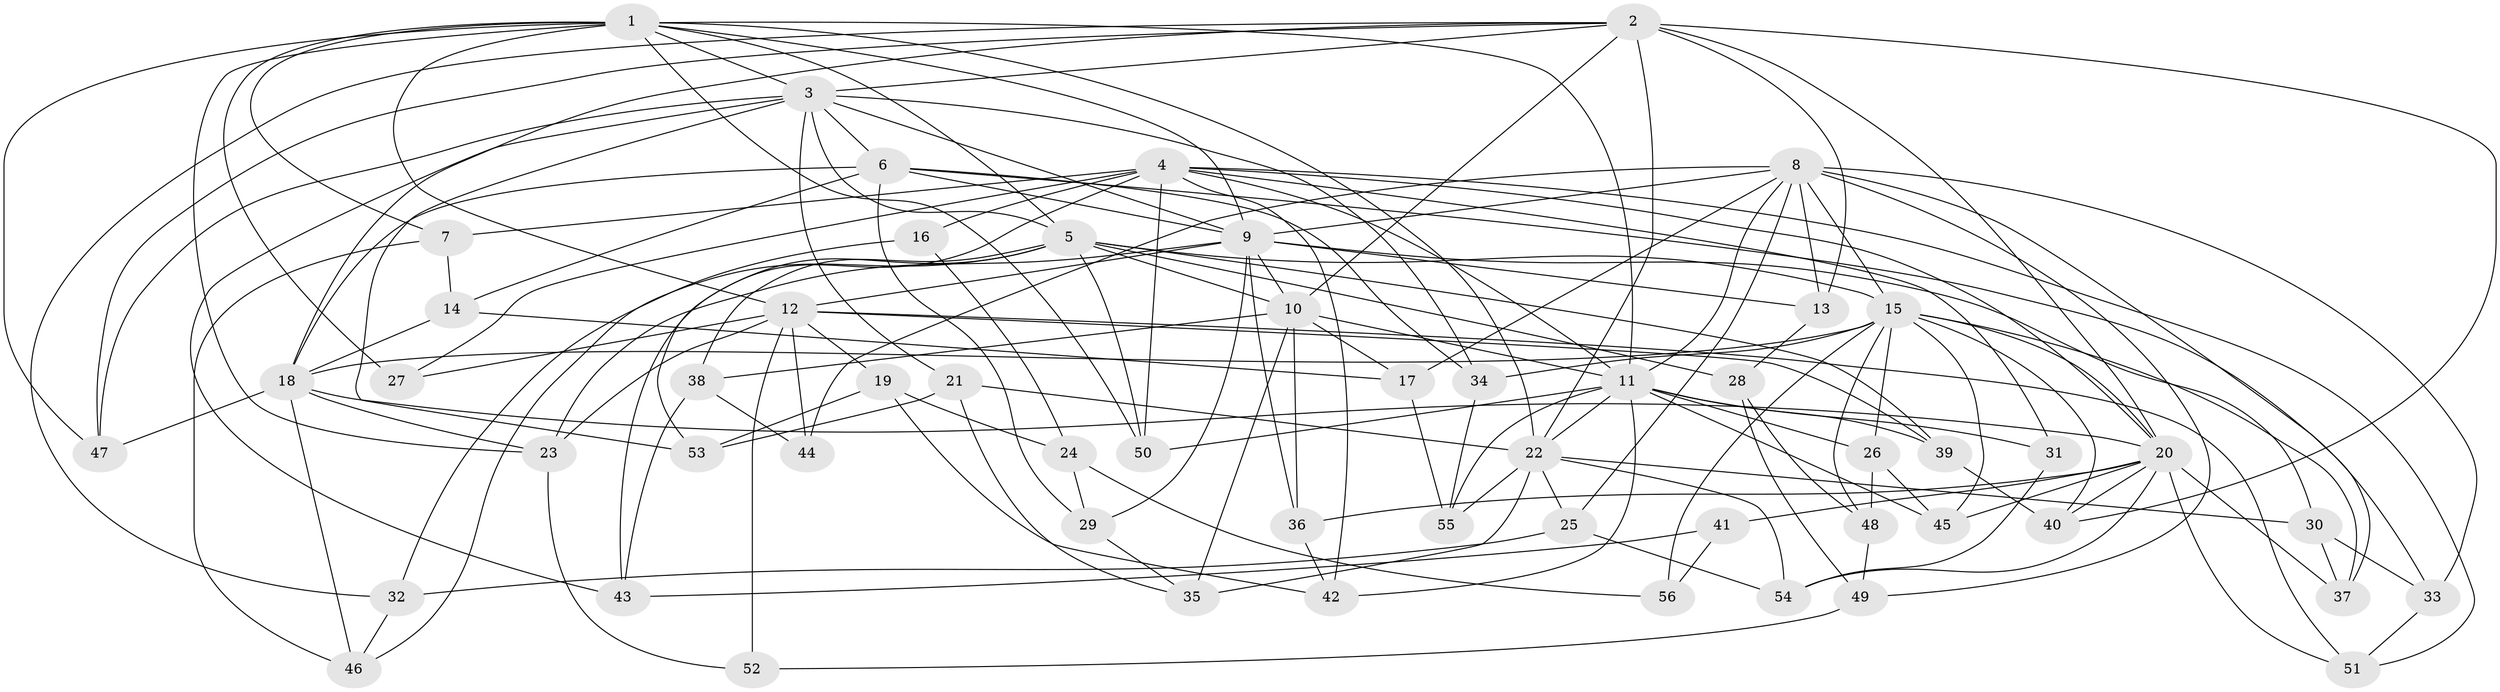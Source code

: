 // original degree distribution, {4: 1.0}
// Generated by graph-tools (version 1.1) at 2025/37/03/09/25 02:37:55]
// undirected, 56 vertices, 152 edges
graph export_dot {
graph [start="1"]
  node [color=gray90,style=filled];
  1;
  2;
  3;
  4;
  5;
  6;
  7;
  8;
  9;
  10;
  11;
  12;
  13;
  14;
  15;
  16;
  17;
  18;
  19;
  20;
  21;
  22;
  23;
  24;
  25;
  26;
  27;
  28;
  29;
  30;
  31;
  32;
  33;
  34;
  35;
  36;
  37;
  38;
  39;
  40;
  41;
  42;
  43;
  44;
  45;
  46;
  47;
  48;
  49;
  50;
  51;
  52;
  53;
  54;
  55;
  56;
  1 -- 3 [weight=1.0];
  1 -- 5 [weight=1.0];
  1 -- 7 [weight=1.0];
  1 -- 9 [weight=2.0];
  1 -- 11 [weight=1.0];
  1 -- 12 [weight=1.0];
  1 -- 22 [weight=1.0];
  1 -- 23 [weight=1.0];
  1 -- 27 [weight=1.0];
  1 -- 47 [weight=1.0];
  1 -- 50 [weight=1.0];
  2 -- 3 [weight=1.0];
  2 -- 10 [weight=1.0];
  2 -- 13 [weight=1.0];
  2 -- 18 [weight=1.0];
  2 -- 20 [weight=1.0];
  2 -- 22 [weight=2.0];
  2 -- 32 [weight=1.0];
  2 -- 40 [weight=1.0];
  2 -- 47 [weight=1.0];
  3 -- 5 [weight=1.0];
  3 -- 6 [weight=1.0];
  3 -- 9 [weight=1.0];
  3 -- 21 [weight=1.0];
  3 -- 34 [weight=1.0];
  3 -- 43 [weight=1.0];
  3 -- 47 [weight=1.0];
  3 -- 53 [weight=1.0];
  4 -- 7 [weight=1.0];
  4 -- 11 [weight=1.0];
  4 -- 16 [weight=2.0];
  4 -- 20 [weight=1.0];
  4 -- 27 [weight=1.0];
  4 -- 31 [weight=2.0];
  4 -- 42 [weight=1.0];
  4 -- 50 [weight=1.0];
  4 -- 51 [weight=1.0];
  4 -- 53 [weight=1.0];
  5 -- 10 [weight=1.0];
  5 -- 15 [weight=1.0];
  5 -- 28 [weight=1.0];
  5 -- 38 [weight=1.0];
  5 -- 39 [weight=1.0];
  5 -- 43 [weight=1.0];
  5 -- 46 [weight=1.0];
  5 -- 50 [weight=1.0];
  6 -- 9 [weight=1.0];
  6 -- 14 [weight=1.0];
  6 -- 18 [weight=2.0];
  6 -- 29 [weight=1.0];
  6 -- 33 [weight=1.0];
  6 -- 34 [weight=1.0];
  7 -- 14 [weight=1.0];
  7 -- 46 [weight=1.0];
  8 -- 9 [weight=1.0];
  8 -- 11 [weight=1.0];
  8 -- 13 [weight=1.0];
  8 -- 15 [weight=1.0];
  8 -- 17 [weight=1.0];
  8 -- 25 [weight=1.0];
  8 -- 33 [weight=1.0];
  8 -- 37 [weight=1.0];
  8 -- 44 [weight=1.0];
  8 -- 49 [weight=1.0];
  9 -- 10 [weight=1.0];
  9 -- 12 [weight=1.0];
  9 -- 13 [weight=1.0];
  9 -- 23 [weight=1.0];
  9 -- 29 [weight=1.0];
  9 -- 30 [weight=1.0];
  9 -- 36 [weight=1.0];
  10 -- 11 [weight=1.0];
  10 -- 17 [weight=1.0];
  10 -- 35 [weight=1.0];
  10 -- 36 [weight=1.0];
  10 -- 38 [weight=1.0];
  11 -- 22 [weight=1.0];
  11 -- 26 [weight=1.0];
  11 -- 31 [weight=1.0];
  11 -- 39 [weight=1.0];
  11 -- 42 [weight=1.0];
  11 -- 45 [weight=1.0];
  11 -- 50 [weight=1.0];
  11 -- 55 [weight=1.0];
  12 -- 19 [weight=1.0];
  12 -- 23 [weight=1.0];
  12 -- 27 [weight=2.0];
  12 -- 39 [weight=1.0];
  12 -- 44 [weight=2.0];
  12 -- 51 [weight=1.0];
  12 -- 52 [weight=2.0];
  13 -- 28 [weight=1.0];
  14 -- 17 [weight=1.0];
  14 -- 18 [weight=1.0];
  15 -- 18 [weight=1.0];
  15 -- 20 [weight=1.0];
  15 -- 26 [weight=1.0];
  15 -- 34 [weight=1.0];
  15 -- 37 [weight=1.0];
  15 -- 40 [weight=1.0];
  15 -- 45 [weight=1.0];
  15 -- 48 [weight=1.0];
  15 -- 56 [weight=2.0];
  16 -- 24 [weight=1.0];
  16 -- 32 [weight=1.0];
  17 -- 55 [weight=1.0];
  18 -- 20 [weight=1.0];
  18 -- 23 [weight=4.0];
  18 -- 46 [weight=1.0];
  18 -- 47 [weight=1.0];
  19 -- 24 [weight=1.0];
  19 -- 42 [weight=1.0];
  19 -- 53 [weight=1.0];
  20 -- 36 [weight=1.0];
  20 -- 37 [weight=1.0];
  20 -- 40 [weight=1.0];
  20 -- 41 [weight=2.0];
  20 -- 45 [weight=1.0];
  20 -- 51 [weight=1.0];
  20 -- 54 [weight=1.0];
  21 -- 22 [weight=1.0];
  21 -- 35 [weight=1.0];
  21 -- 53 [weight=1.0];
  22 -- 25 [weight=1.0];
  22 -- 30 [weight=3.0];
  22 -- 35 [weight=1.0];
  22 -- 54 [weight=1.0];
  22 -- 55 [weight=1.0];
  23 -- 52 [weight=1.0];
  24 -- 29 [weight=1.0];
  24 -- 56 [weight=1.0];
  25 -- 32 [weight=1.0];
  25 -- 54 [weight=1.0];
  26 -- 45 [weight=1.0];
  26 -- 48 [weight=1.0];
  28 -- 48 [weight=1.0];
  28 -- 49 [weight=1.0];
  29 -- 35 [weight=1.0];
  30 -- 33 [weight=1.0];
  30 -- 37 [weight=1.0];
  31 -- 54 [weight=1.0];
  32 -- 46 [weight=1.0];
  33 -- 51 [weight=1.0];
  34 -- 55 [weight=1.0];
  36 -- 42 [weight=1.0];
  38 -- 43 [weight=1.0];
  38 -- 44 [weight=1.0];
  39 -- 40 [weight=1.0];
  41 -- 43 [weight=1.0];
  41 -- 56 [weight=1.0];
  48 -- 49 [weight=1.0];
  49 -- 52 [weight=1.0];
}
